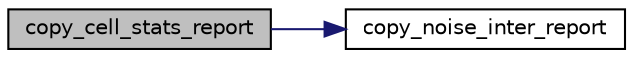 digraph "copy_cell_stats_report"
{
 // LATEX_PDF_SIZE
  edge [fontname="Helvetica",fontsize="10",labelfontname="Helvetica",labelfontsize="10"];
  node [fontname="Helvetica",fontsize="10",shape=record];
  rankdir="LR";
  Node1 [label="copy_cell_stats_report",height=0.2,width=0.4,color="black", fillcolor="grey75", style="filled", fontcolor="black",tooltip=" "];
  Node1 -> Node2 [color="midnightblue",fontsize="10",style="solid",fontname="Helvetica"];
  Node2 [label="copy_noise_inter_report",height=0.2,width=0.4,color="black", fillcolor="white", style="filled",URL="$flexran__agent__mac__internal_8c.html#ab06a7ed6a2e07a128d8862ef7eeb59f7",tooltip=" "];
}
